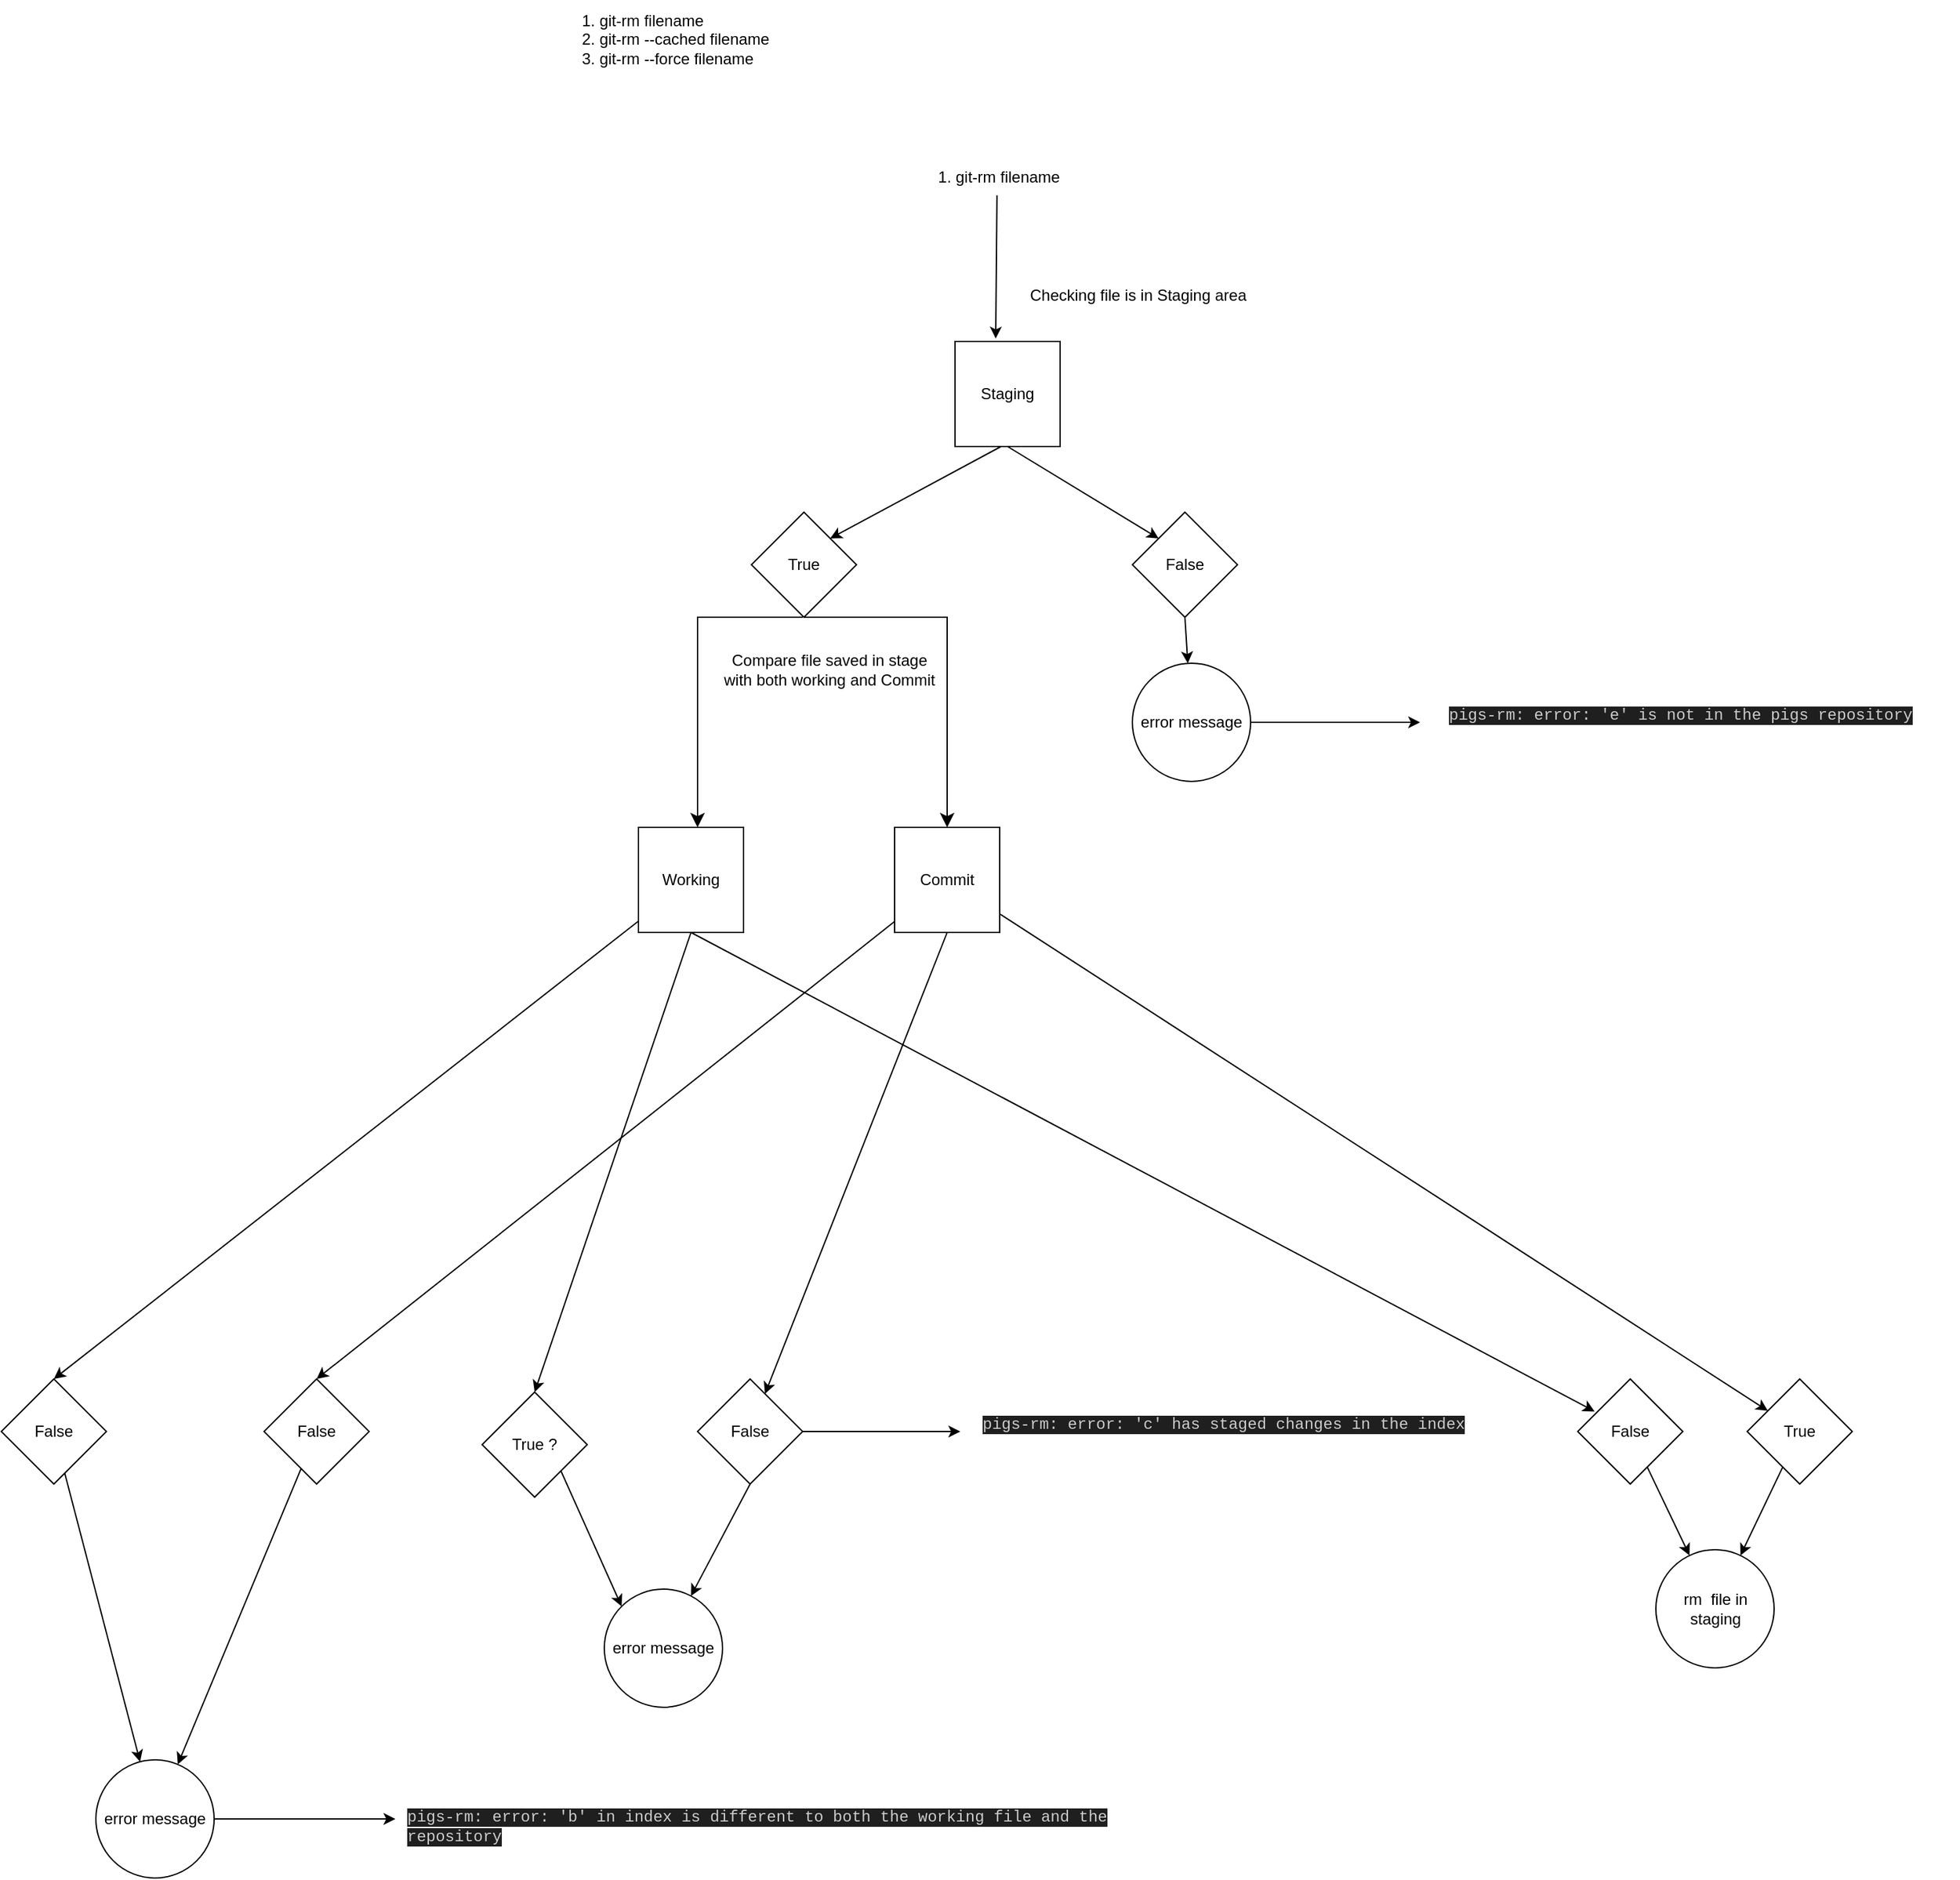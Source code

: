 <mxfile>
    <diagram id="tvhK_9XnafQuLSB8wLKl" name="Page-1">
        <mxGraphModel dx="1246" dy="509" grid="1" gridSize="10" guides="1" tooltips="1" connect="1" arrows="1" fold="1" page="1" pageScale="1" pageWidth="827" pageHeight="1169" math="0" shadow="0">
            <root>
                <mxCell id="0"/>
                <mxCell id="1" parent="0"/>
                <mxCell id="2" value="1. git-rm filename&lt;br&gt;2. git-rm --cached filename&lt;br&gt;3. git-rm --force filename" style="text;html=1;align=left;verticalAlign=middle;resizable=0;points=[];autosize=1;strokeColor=none;fillColor=none;" parent="1" vertex="1">
                    <mxGeometry x="40" y="30" width="170" height="60" as="geometry"/>
                </mxCell>
                <mxCell id="21" style="edgeStyle=none;html=1;entryX=1;entryY=0;entryDx=0;entryDy=0;" parent="1" target="26" edge="1">
                    <mxGeometry relative="1" as="geometry">
                        <mxPoint x="311" y="430" as="targetPoint"/>
                        <mxPoint x="361" y="370" as="sourcePoint"/>
                    </mxGeometry>
                </mxCell>
                <mxCell id="42" style="edgeStyle=none;html=1;entryX=0.387;entryY=-0.028;entryDx=0;entryDy=0;entryPerimeter=0;exitX=0.491;exitY=0.959;exitDx=0;exitDy=0;exitPerimeter=0;" parent="1" source="15" target="22" edge="1">
                    <mxGeometry relative="1" as="geometry"/>
                </mxCell>
                <mxCell id="15" value="&lt;span style=&quot;text-align: left;&quot;&gt;1. git-rm filename&lt;/span&gt;" style="text;html=1;align=center;verticalAlign=middle;resizable=0;points=[];autosize=1;strokeColor=none;fillColor=none;" parent="1" vertex="1">
                    <mxGeometry x="299" y="150" width="120" height="30" as="geometry"/>
                </mxCell>
                <mxCell id="22" value="Staging" style="whiteSpace=wrap;html=1;aspect=fixed;" parent="1" vertex="1">
                    <mxGeometry x="326" y="290" width="80" height="80" as="geometry"/>
                </mxCell>
                <mxCell id="49" style="edgeStyle=none;html=1;entryX=0.5;entryY=0;entryDx=0;entryDy=0;" parent="1" source="23" target="52" edge="1">
                    <mxGeometry relative="1" as="geometry">
                        <mxPoint x="120" y="840" as="targetPoint"/>
                    </mxGeometry>
                </mxCell>
                <mxCell id="23" value="Working" style="whiteSpace=wrap;html=1;aspect=fixed;" parent="1" vertex="1">
                    <mxGeometry x="85" y="660" width="80" height="80" as="geometry"/>
                </mxCell>
                <mxCell id="50" style="edgeStyle=none;html=1;entryX=0.5;entryY=0;entryDx=0;entryDy=0;" parent="1" source="24" target="53" edge="1">
                    <mxGeometry relative="1" as="geometry">
                        <mxPoint x="320" y="840" as="targetPoint"/>
                    </mxGeometry>
                </mxCell>
                <mxCell id="24" value="Commit" style="whiteSpace=wrap;html=1;aspect=fixed;" parent="1" vertex="1">
                    <mxGeometry x="280" y="660" width="80" height="80" as="geometry"/>
                </mxCell>
                <mxCell id="26" value="True" style="rhombus;whiteSpace=wrap;html=1;" parent="1" vertex="1">
                    <mxGeometry x="171" y="420" width="80" height="80" as="geometry"/>
                </mxCell>
                <mxCell id="27" value="False" style="rhombus;whiteSpace=wrap;html=1;" parent="1" vertex="1">
                    <mxGeometry x="461" y="420" width="80" height="80" as="geometry"/>
                </mxCell>
                <mxCell id="28" style="edgeStyle=none;html=1;entryX=0;entryY=0;entryDx=0;entryDy=0;exitX=0.5;exitY=1;exitDx=0;exitDy=0;" parent="1" source="22" target="27" edge="1">
                    <mxGeometry relative="1" as="geometry">
                        <mxPoint x="316" y="450" as="targetPoint"/>
                        <mxPoint x="371" y="380" as="sourcePoint"/>
                    </mxGeometry>
                </mxCell>
                <mxCell id="29" value="&lt;meta charset=&quot;utf-8&quot;&gt;&lt;span style=&quot;color: rgb(204, 204, 204); font-family: Menlo, Monaco, &amp;quot;Courier New&amp;quot;, monospace; font-size: 12px; font-style: normal; font-variant-ligatures: normal; font-variant-caps: normal; font-weight: 400; letter-spacing: normal; orphans: 2; text-align: center; text-indent: 0px; text-transform: none; widows: 2; word-spacing: 0px; -webkit-text-stroke-width: 0px; background-color: rgb(31, 31, 31); text-decoration-thickness: initial; text-decoration-style: initial; text-decoration-color: initial; float: none; display: inline !important;&quot;&gt;pigs-rm: error: 'e' is not in the pigs repository&lt;/span&gt;" style="text;whiteSpace=wrap;html=1;" parent="1" vertex="1">
                    <mxGeometry x="700" y="560" width="390" height="40" as="geometry"/>
                </mxCell>
                <mxCell id="41" style="edgeStyle=none;html=1;" parent="1" source="39" edge="1">
                    <mxGeometry relative="1" as="geometry">
                        <mxPoint x="680" y="580" as="targetPoint"/>
                    </mxGeometry>
                </mxCell>
                <mxCell id="39" value="error message" style="ellipse;whiteSpace=wrap;html=1;aspect=fixed;" parent="1" vertex="1">
                    <mxGeometry x="461" y="535" width="90" height="90" as="geometry"/>
                </mxCell>
                <mxCell id="40" style="edgeStyle=none;html=1;exitX=0.5;exitY=1;exitDx=0;exitDy=0;" parent="1" source="27" target="39" edge="1">
                    <mxGeometry relative="1" as="geometry">
                        <mxPoint x="296" y="550" as="targetPoint"/>
                        <mxPoint x="296" y="510" as="sourcePoint"/>
                    </mxGeometry>
                </mxCell>
                <mxCell id="43" value="Checking file is in Staging area" style="text;html=1;align=center;verticalAlign=middle;resizable=0;points=[];autosize=1;strokeColor=none;fillColor=none;" parent="1" vertex="1">
                    <mxGeometry x="370" y="240" width="190" height="30" as="geometry"/>
                </mxCell>
                <mxCell id="44" value="" style="edgeStyle=elbowEdgeStyle;elbow=horizontal;endArrow=classic;html=1;curved=0;rounded=0;endSize=8;startSize=8;exitX=0.5;exitY=1;exitDx=0;exitDy=0;" parent="1" source="26" target="24" edge="1">
                    <mxGeometry width="50" height="50" relative="1" as="geometry">
                        <mxPoint x="210" y="700" as="sourcePoint"/>
                        <mxPoint x="460" y="790" as="targetPoint"/>
                        <Array as="points">
                            <mxPoint x="320" y="520"/>
                        </Array>
                    </mxGeometry>
                </mxCell>
                <mxCell id="46" value="" style="edgeStyle=elbowEdgeStyle;elbow=horizontal;endArrow=classic;html=1;curved=0;rounded=0;endSize=8;startSize=8;" parent="1" edge="1">
                    <mxGeometry width="50" height="50" relative="1" as="geometry">
                        <mxPoint x="210" y="500" as="sourcePoint"/>
                        <mxPoint x="130" y="660" as="targetPoint"/>
                        <Array as="points">
                            <mxPoint x="130" y="580"/>
                        </Array>
                    </mxGeometry>
                </mxCell>
                <mxCell id="47" value="Compare file saved in stage &lt;br&gt;with both working and Commit" style="text;html=1;align=center;verticalAlign=middle;resizable=0;points=[];autosize=1;strokeColor=none;fillColor=none;" parent="1" vertex="1">
                    <mxGeometry x="140" y="520" width="180" height="40" as="geometry"/>
                </mxCell>
                <mxCell id="55" style="edgeStyle=none;html=1;" parent="1" source="52" target="54" edge="1">
                    <mxGeometry relative="1" as="geometry"/>
                </mxCell>
                <mxCell id="52" value="False" style="rhombus;whiteSpace=wrap;html=1;" parent="1" vertex="1">
                    <mxGeometry x="-400" y="1080" width="80" height="80" as="geometry"/>
                </mxCell>
                <mxCell id="56" style="edgeStyle=none;html=1;" parent="1" source="53" target="54" edge="1">
                    <mxGeometry relative="1" as="geometry"/>
                </mxCell>
                <mxCell id="53" value="False" style="rhombus;whiteSpace=wrap;html=1;" parent="1" vertex="1">
                    <mxGeometry x="-200" y="1080" width="80" height="80" as="geometry"/>
                </mxCell>
                <mxCell id="62" style="edgeStyle=none;html=1;" parent="1" source="54" edge="1">
                    <mxGeometry relative="1" as="geometry">
                        <mxPoint x="-100" y="1415" as="targetPoint"/>
                    </mxGeometry>
                </mxCell>
                <mxCell id="54" value="error message" style="ellipse;whiteSpace=wrap;html=1;aspect=fixed;" parent="1" vertex="1">
                    <mxGeometry x="-328" y="1370" width="90" height="90" as="geometry"/>
                </mxCell>
                <mxCell id="57" value="&lt;span style=&quot;color: rgb(204, 204, 204); font-family: Menlo, Monaco, &amp;quot;Courier New&amp;quot;, monospace; background-color: rgb(31, 31, 31);&quot;&gt;pigs-rm: error: 'b' in index is different to both the working file and the repository&lt;/span&gt;" style="text;whiteSpace=wrap;html=1;" parent="1" vertex="1">
                    <mxGeometry x="-93" y="1399" width="560" height="50" as="geometry"/>
                </mxCell>
                <mxCell id="63" value="True ?" style="rhombus;whiteSpace=wrap;html=1;" parent="1" vertex="1">
                    <mxGeometry x="-34" y="1090" width="80" height="80" as="geometry"/>
                </mxCell>
                <mxCell id="71" style="edgeStyle=none;html=1;entryX=0;entryY=0.25;entryDx=0;entryDy=0;" parent="1" source="64" edge="1">
                    <mxGeometry relative="1" as="geometry">
                        <mxPoint x="330" y="1120" as="targetPoint"/>
                    </mxGeometry>
                </mxCell>
                <mxCell id="64" value="False" style="rhombus;whiteSpace=wrap;html=1;" parent="1" vertex="1">
                    <mxGeometry x="130" y="1080" width="80" height="80" as="geometry"/>
                </mxCell>
                <mxCell id="65" value="" style="endArrow=classic;html=1;exitX=0.5;exitY=1;exitDx=0;exitDy=0;entryX=0.5;entryY=0;entryDx=0;entryDy=0;" parent="1" source="23" target="63" edge="1">
                    <mxGeometry width="50" height="50" relative="1" as="geometry">
                        <mxPoint x="480" y="710" as="sourcePoint"/>
                        <mxPoint x="530" y="660" as="targetPoint"/>
                    </mxGeometry>
                </mxCell>
                <mxCell id="66" value="" style="endArrow=classic;html=1;exitX=0.5;exitY=1;exitDx=0;exitDy=0;" parent="1" source="24" target="64" edge="1">
                    <mxGeometry width="50" height="50" relative="1" as="geometry">
                        <mxPoint x="135" y="750" as="sourcePoint"/>
                        <mxPoint x="376" y="870" as="targetPoint"/>
                    </mxGeometry>
                </mxCell>
                <mxCell id="67" value="error message" style="ellipse;whiteSpace=wrap;html=1;aspect=fixed;" parent="1" vertex="1">
                    <mxGeometry x="59" y="1240" width="90" height="90" as="geometry"/>
                </mxCell>
                <mxCell id="68" style="edgeStyle=none;html=1;entryX=0;entryY=0;entryDx=0;entryDy=0;exitX=1;exitY=1;exitDx=0;exitDy=0;" parent="1" source="63" target="67" edge="1">
                    <mxGeometry relative="1" as="geometry">
                        <mxPoint x="-161.77" y="1158.23" as="sourcePoint"/>
                        <mxPoint x="-255.682" y="1383.466" as="targetPoint"/>
                    </mxGeometry>
                </mxCell>
                <mxCell id="69" style="edgeStyle=none;html=1;exitX=0.5;exitY=1;exitDx=0;exitDy=0;" parent="1" source="64" target="67" edge="1">
                    <mxGeometry relative="1" as="geometry">
                        <mxPoint x="36" y="1160" as="sourcePoint"/>
                        <mxPoint x="83.18" y="1263.18" as="targetPoint"/>
                    </mxGeometry>
                </mxCell>
                <mxCell id="70" value="&lt;meta charset=&quot;utf-8&quot;&gt;&lt;span style=&quot;color: rgb(204, 204, 204); font-family: Menlo, Monaco, &amp;quot;Courier New&amp;quot;, monospace; font-size: 12px; font-style: normal; font-variant-ligatures: normal; font-variant-caps: normal; font-weight: 400; letter-spacing: normal; orphans: 2; text-align: center; text-indent: 0px; text-transform: none; widows: 2; word-spacing: 0px; -webkit-text-stroke-width: 0px; background-color: rgb(31, 31, 31); text-decoration-thickness: initial; text-decoration-style: initial; text-decoration-color: initial; float: none; display: inline !important;&quot;&gt;pigs-rm: error: 'c' has staged changes in the index&lt;/span&gt;" style="text;whiteSpace=wrap;html=1;" parent="1" vertex="1">
                    <mxGeometry x="345" y="1100" width="400" height="40" as="geometry"/>
                </mxCell>
                <mxCell id="78" style="edgeStyle=none;html=1;" parent="1" source="72" target="77" edge="1">
                    <mxGeometry relative="1" as="geometry"/>
                </mxCell>
                <mxCell id="72" value="False" style="rhombus;whiteSpace=wrap;html=1;" parent="1" vertex="1">
                    <mxGeometry x="800" y="1080" width="80" height="80" as="geometry"/>
                </mxCell>
                <mxCell id="79" style="edgeStyle=none;html=1;" parent="1" source="73" target="77" edge="1">
                    <mxGeometry relative="1" as="geometry"/>
                </mxCell>
                <mxCell id="73" value="True" style="rhombus;whiteSpace=wrap;html=1;" parent="1" vertex="1">
                    <mxGeometry x="929" y="1080" width="80" height="80" as="geometry"/>
                </mxCell>
                <mxCell id="75" value="" style="endArrow=classic;html=1;exitX=0.5;exitY=1;exitDx=0;exitDy=0;entryX=0.161;entryY=0.309;entryDx=0;entryDy=0;entryPerimeter=0;" parent="1" source="23" target="72" edge="1">
                    <mxGeometry width="50" height="50" relative="1" as="geometry">
                        <mxPoint x="110" y="1080" as="sourcePoint"/>
                        <mxPoint x="360" y="880" as="targetPoint"/>
                    </mxGeometry>
                </mxCell>
                <mxCell id="76" value="" style="endArrow=classic;html=1;" parent="1" source="24" target="73" edge="1">
                    <mxGeometry width="50" height="50" relative="1" as="geometry">
                        <mxPoint x="135" y="750" as="sourcePoint"/>
                        <mxPoint x="370" y="890" as="targetPoint"/>
                    </mxGeometry>
                </mxCell>
                <mxCell id="77" value="rm&amp;nbsp; file in staging" style="ellipse;whiteSpace=wrap;html=1;aspect=fixed;" parent="1" vertex="1">
                    <mxGeometry x="859.5" y="1210" width="90" height="90" as="geometry"/>
                </mxCell>
            </root>
        </mxGraphModel>
    </diagram>
</mxfile>